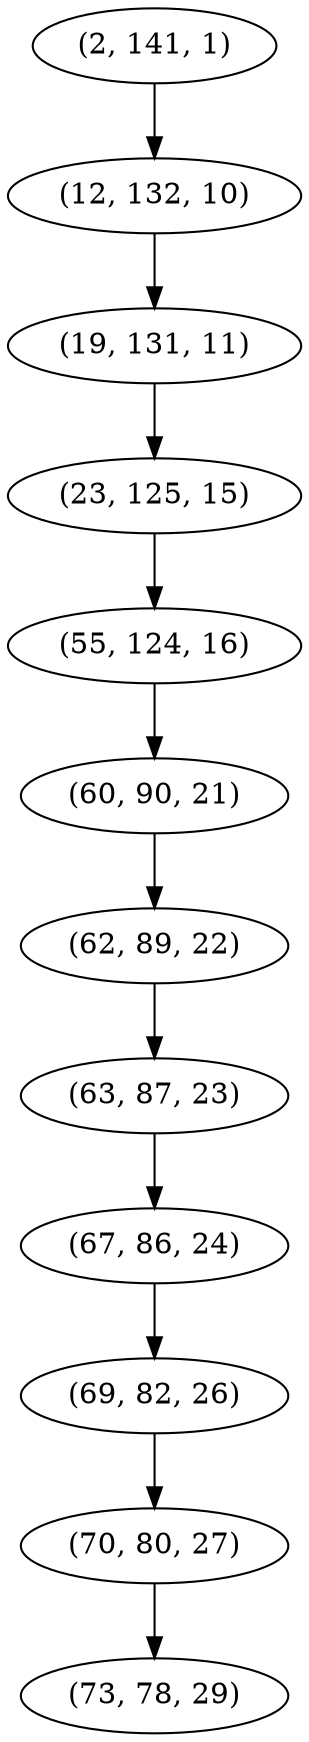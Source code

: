 digraph tree {
    "(2, 141, 1)";
    "(12, 132, 10)";
    "(19, 131, 11)";
    "(23, 125, 15)";
    "(55, 124, 16)";
    "(60, 90, 21)";
    "(62, 89, 22)";
    "(63, 87, 23)";
    "(67, 86, 24)";
    "(69, 82, 26)";
    "(70, 80, 27)";
    "(73, 78, 29)";
    "(2, 141, 1)" -> "(12, 132, 10)";
    "(12, 132, 10)" -> "(19, 131, 11)";
    "(19, 131, 11)" -> "(23, 125, 15)";
    "(23, 125, 15)" -> "(55, 124, 16)";
    "(55, 124, 16)" -> "(60, 90, 21)";
    "(60, 90, 21)" -> "(62, 89, 22)";
    "(62, 89, 22)" -> "(63, 87, 23)";
    "(63, 87, 23)" -> "(67, 86, 24)";
    "(67, 86, 24)" -> "(69, 82, 26)";
    "(69, 82, 26)" -> "(70, 80, 27)";
    "(70, 80, 27)" -> "(73, 78, 29)";
}
